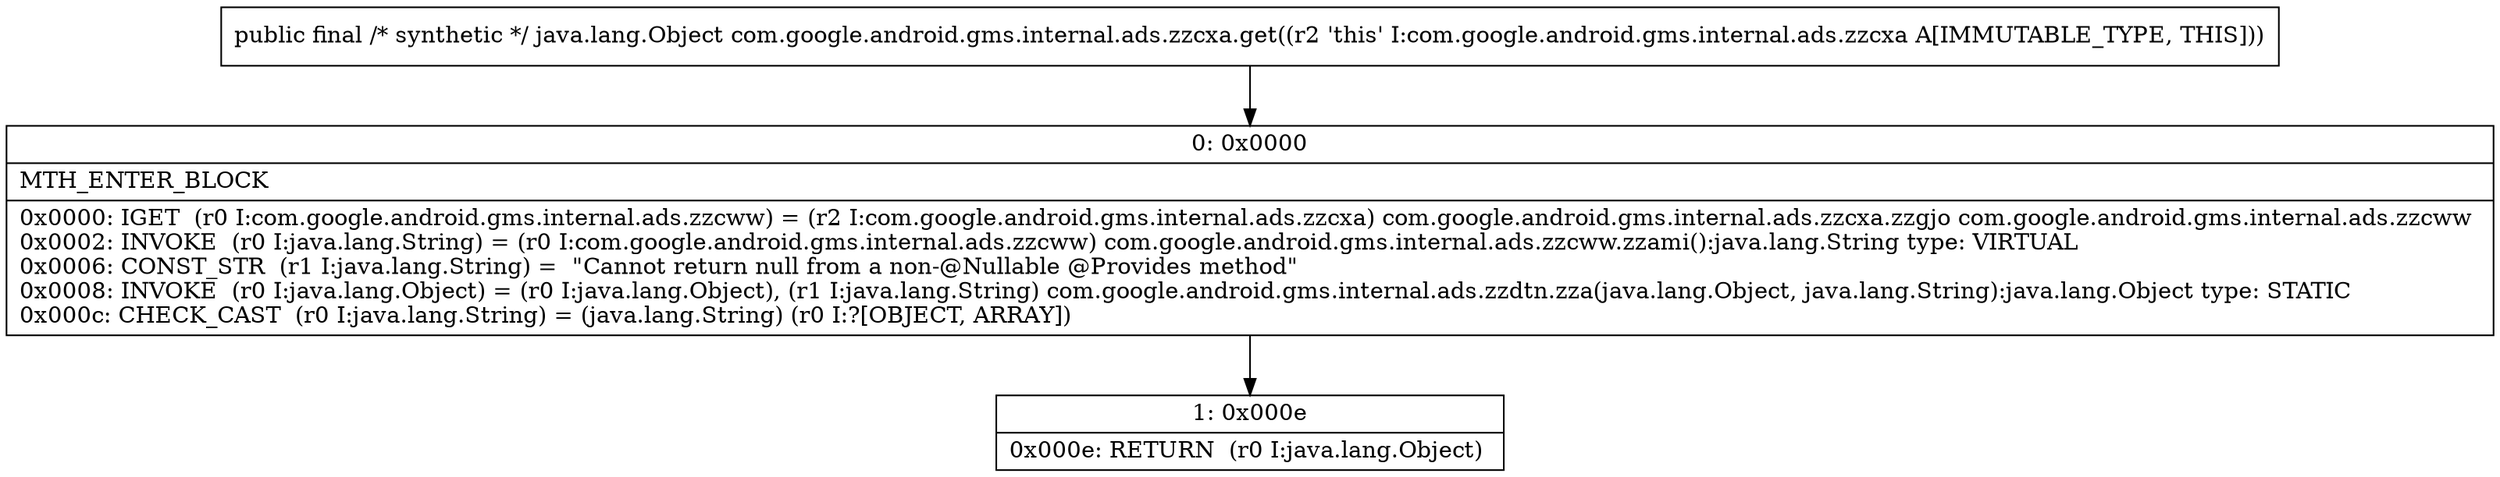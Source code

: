 digraph "CFG forcom.google.android.gms.internal.ads.zzcxa.get()Ljava\/lang\/Object;" {
Node_0 [shape=record,label="{0\:\ 0x0000|MTH_ENTER_BLOCK\l|0x0000: IGET  (r0 I:com.google.android.gms.internal.ads.zzcww) = (r2 I:com.google.android.gms.internal.ads.zzcxa) com.google.android.gms.internal.ads.zzcxa.zzgjo com.google.android.gms.internal.ads.zzcww \l0x0002: INVOKE  (r0 I:java.lang.String) = (r0 I:com.google.android.gms.internal.ads.zzcww) com.google.android.gms.internal.ads.zzcww.zzami():java.lang.String type: VIRTUAL \l0x0006: CONST_STR  (r1 I:java.lang.String) =  \"Cannot return null from a non\-@Nullable @Provides method\" \l0x0008: INVOKE  (r0 I:java.lang.Object) = (r0 I:java.lang.Object), (r1 I:java.lang.String) com.google.android.gms.internal.ads.zzdtn.zza(java.lang.Object, java.lang.String):java.lang.Object type: STATIC \l0x000c: CHECK_CAST  (r0 I:java.lang.String) = (java.lang.String) (r0 I:?[OBJECT, ARRAY]) \l}"];
Node_1 [shape=record,label="{1\:\ 0x000e|0x000e: RETURN  (r0 I:java.lang.Object) \l}"];
MethodNode[shape=record,label="{public final \/* synthetic *\/ java.lang.Object com.google.android.gms.internal.ads.zzcxa.get((r2 'this' I:com.google.android.gms.internal.ads.zzcxa A[IMMUTABLE_TYPE, THIS])) }"];
MethodNode -> Node_0;
Node_0 -> Node_1;
}

